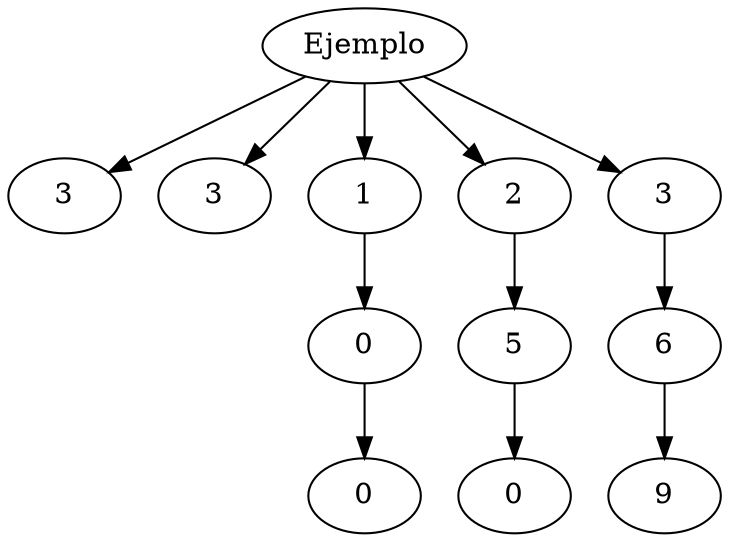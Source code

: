 digraph g{
filas[label="3"]
columnas[label="3"]
Ejemplo->filas
Ejemplo->columnas
11[label="1"]
Ejemplo->11
21[label="0"]
11->21
31[label="0"]
21->31
12[label="2"]
Ejemplo->12
22[label="5"]
12->22
32[label="0"]
22->32
13[label="3"]
Ejemplo->13
23[label="6"]
13->23
33[label="9"]
23->33
}